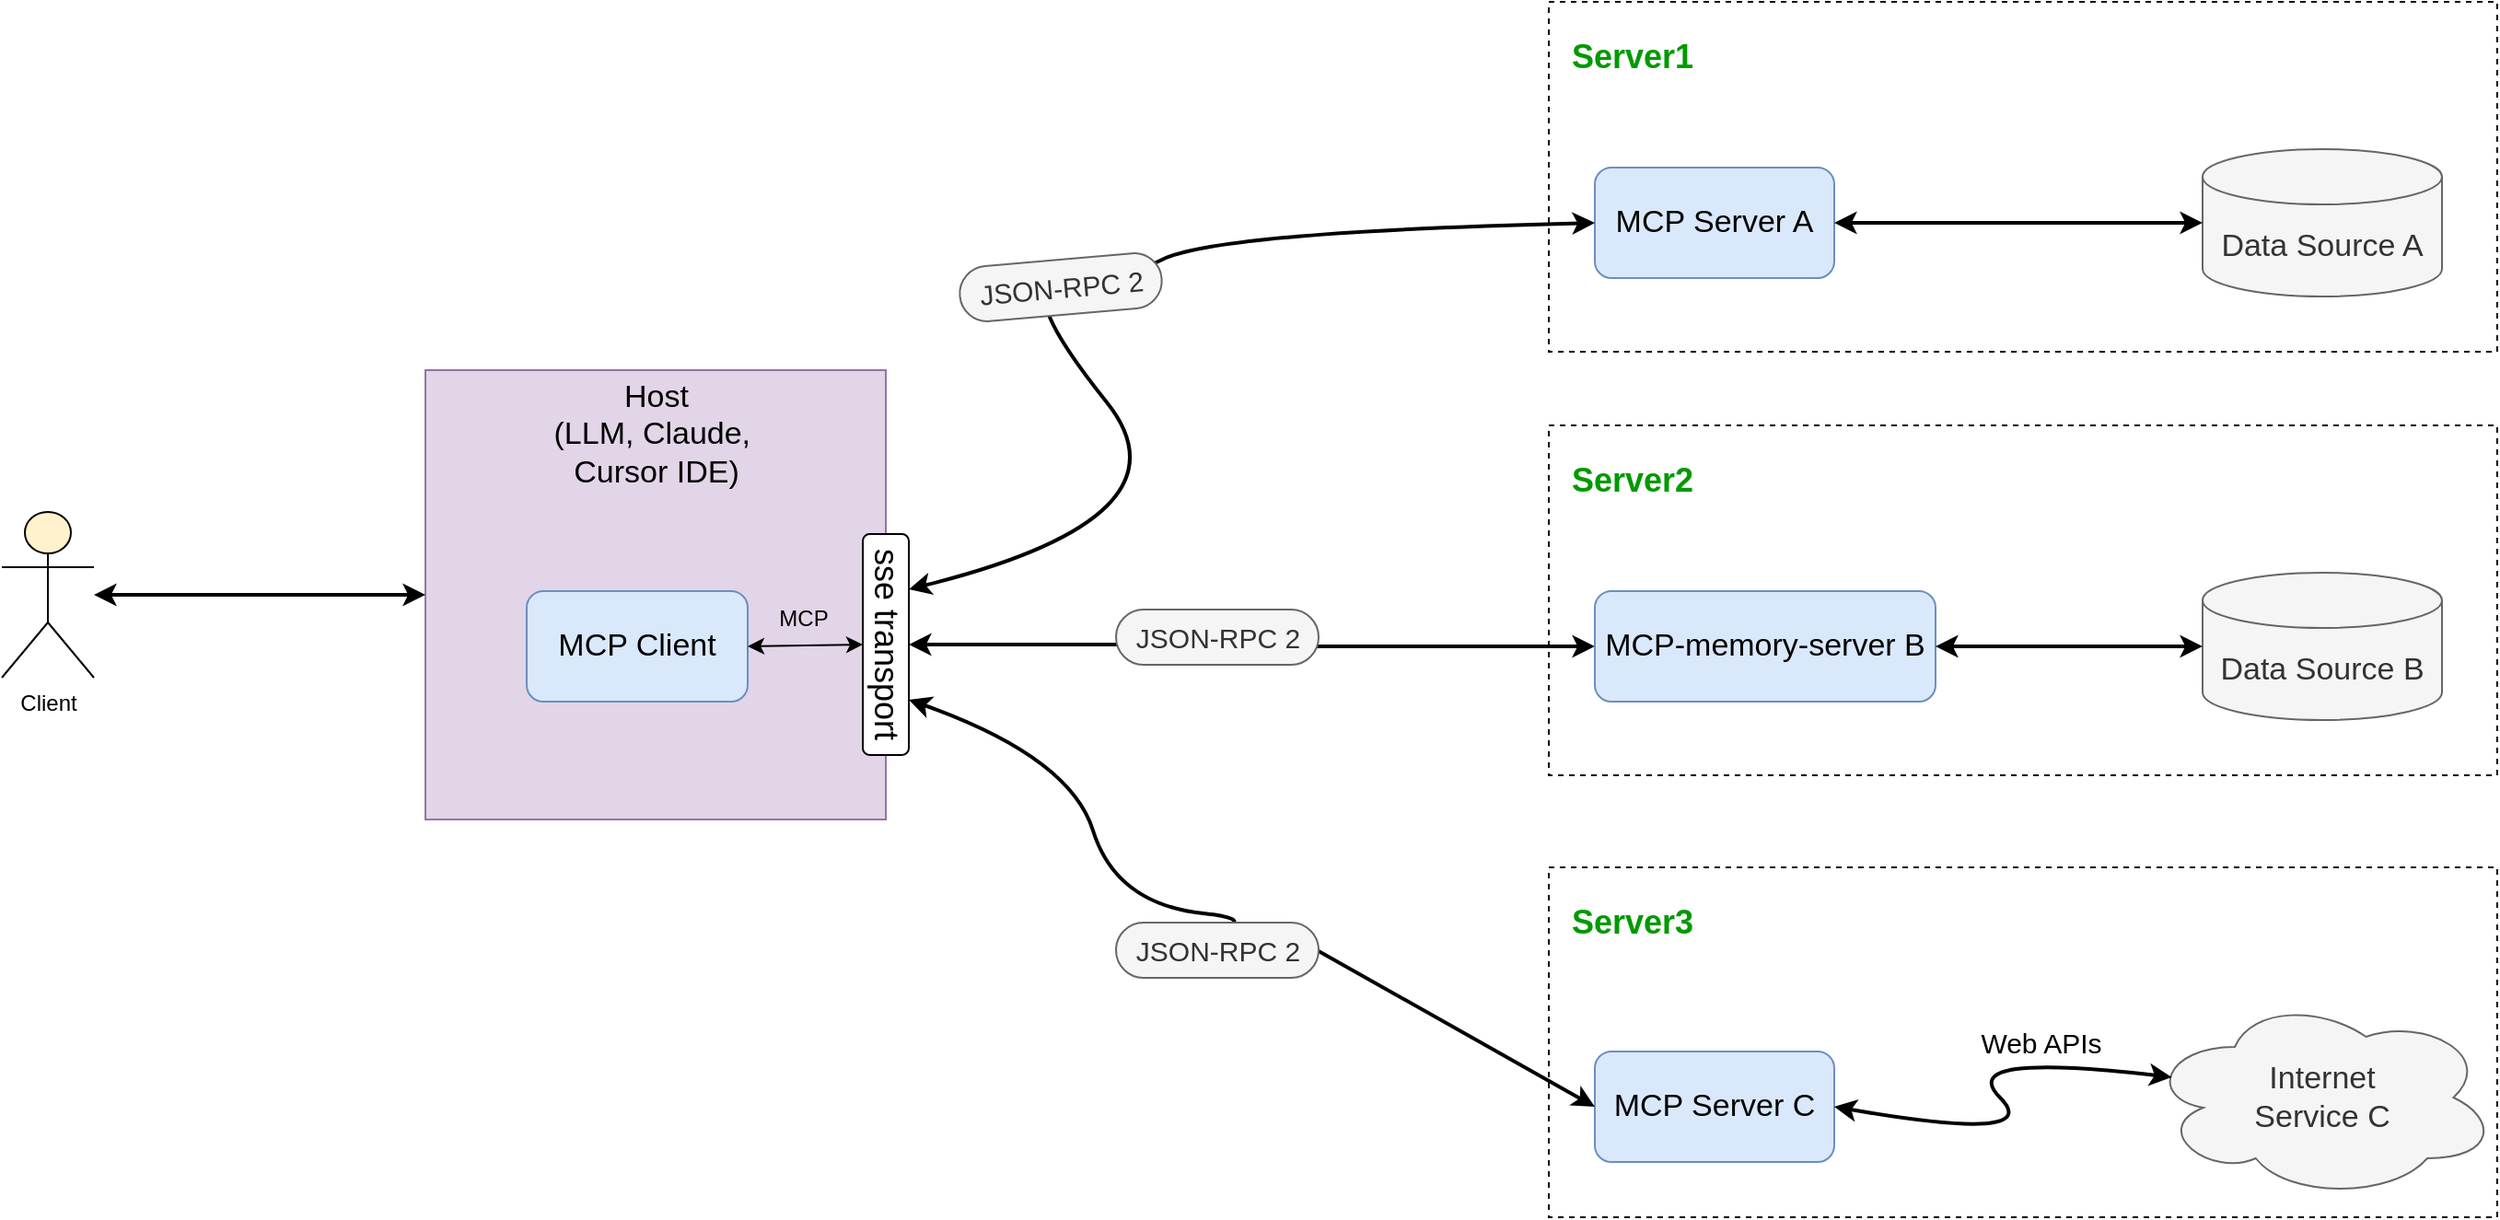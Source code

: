 <mxfile version="26.2.2">
  <diagram name="Page-1" id="cn3roxlYLHje-66BmGvv">
    <mxGraphModel dx="2854" dy="914" grid="1" gridSize="10" guides="1" tooltips="1" connect="1" arrows="1" fold="1" page="1" pageScale="1" pageWidth="827" pageHeight="1169" math="0" shadow="0">
      <root>
        <mxCell id="0" />
        <mxCell id="1" parent="0" />
        <mxCell id="zNSaN-DV0r8oWl_BFErQ-13" value="" style="rounded=0;whiteSpace=wrap;html=1;dashed=1;" vertex="1" parent="1">
          <mxGeometry x="-730" y="650" width="515" height="190" as="geometry" />
        </mxCell>
        <mxCell id="zNSaN-DV0r8oWl_BFErQ-14" value="&lt;h2&gt;&lt;font style=&quot;color: rgb(0, 153, 0);&quot;&gt;Server3&lt;/font&gt;&lt;/h2&gt;" style="text;html=1;align=center;verticalAlign=middle;resizable=0;points=[];autosize=1;strokeColor=none;fillColor=none;" vertex="1" parent="1">
          <mxGeometry x="-730" y="650" width="90" height="60" as="geometry" />
        </mxCell>
        <mxCell id="zNSaN-DV0r8oWl_BFErQ-5" value="" style="rounded=0;whiteSpace=wrap;html=1;dashed=1;" vertex="1" parent="1">
          <mxGeometry x="-730" y="410" width="515" height="190" as="geometry" />
        </mxCell>
        <mxCell id="zNSaN-DV0r8oWl_BFErQ-18" style="edgeStyle=orthogonalEdgeStyle;rounded=0;orthogonalLoop=1;jettySize=auto;html=1;strokeWidth=2;startArrow=classic;startFill=1;exitX=0.5;exitY=0;exitDx=0;exitDy=0;" edge="1" parent="1" source="zNSaN-DV0r8oWl_BFErQ-21" target="O649I8jBoJ1cIQnpVF6j-7">
          <mxGeometry relative="1" as="geometry" />
        </mxCell>
        <mxCell id="O649I8jBoJ1cIQnpVF6j-1" value="" style="rounded=0;whiteSpace=wrap;html=1;fillColor=#e1d5e7;strokeColor=#9673a6;" parent="1" vertex="1">
          <mxGeometry x="-1340" y="380" width="250" height="244" as="geometry" />
        </mxCell>
        <mxCell id="O649I8jBoJ1cIQnpVF6j-2" value="&lt;font style=&quot;font-size: 17px;&quot;&gt;MCP Client&lt;/font&gt;" style="rounded=1;whiteSpace=wrap;html=1;fillColor=#dae8fc;strokeColor=#6c8ebf;" parent="1" vertex="1">
          <mxGeometry x="-1285" y="500" width="120" height="60" as="geometry" />
        </mxCell>
        <mxCell id="O649I8jBoJ1cIQnpVF6j-3" value="&lt;font style=&quot;font-size: 17px;&quot;&gt;Host&lt;/font&gt;&lt;div&gt;&lt;font style=&quot;font-size: 17px;&quot;&gt;(LLM,&amp;nbsp;&lt;/font&gt;&lt;span style=&quot;font-size: 17px; background-color: transparent; color: light-dark(rgb(0, 0, 0), rgb(255, 255, 255));&quot;&gt;Claude,&amp;nbsp;&lt;/span&gt;&lt;/div&gt;&lt;div&gt;&lt;font style=&quot;font-size: 17px;&quot;&gt;Cursor IDE)&lt;/font&gt;&lt;/div&gt;" style="text;html=1;align=center;verticalAlign=middle;resizable=0;points=[];autosize=1;strokeColor=none;fillColor=none;" parent="1" vertex="1">
          <mxGeometry x="-1285" y="380" width="140" height="70" as="geometry" />
        </mxCell>
        <mxCell id="O649I8jBoJ1cIQnpVF6j-7" value="&lt;font style=&quot;font-size: 17px;&quot;&gt;MCP-memory-server B&lt;/font&gt;" style="rounded=1;whiteSpace=wrap;html=1;fillColor=#dae8fc;strokeColor=#6c8ebf;container=1;" parent="1" vertex="1">
          <mxGeometry x="-705" y="500" width="185" height="60" as="geometry" />
        </mxCell>
        <mxCell id="O649I8jBoJ1cIQnpVF6j-8" value="&lt;font style=&quot;font-size: 17px;&quot;&gt;MCP Server C&lt;/font&gt;" style="rounded=1;whiteSpace=wrap;html=1;fillColor=#dae8fc;strokeColor=#6c8ebf;" parent="1" vertex="1">
          <mxGeometry x="-705" y="750" width="130" height="60" as="geometry" />
        </mxCell>
        <mxCell id="O649I8jBoJ1cIQnpVF6j-11" value="&lt;font style=&quot;font-size: 17px;&quot;&gt;Data Source B&lt;/font&gt;" style="shape=cylinder3;whiteSpace=wrap;html=1;boundedLbl=1;backgroundOutline=1;size=15;fillColor=#f5f5f5;strokeColor=#666666;fontColor=#333333;" parent="1" vertex="1">
          <mxGeometry x="-375" y="490" width="130" height="80" as="geometry" />
        </mxCell>
        <mxCell id="O649I8jBoJ1cIQnpVF6j-12" value="&lt;font style=&quot;font-size: 17px;&quot;&gt;Internet&lt;/font&gt;&lt;div&gt;&lt;font style=&quot;font-size: 17px;&quot;&gt;Service C&lt;/font&gt;&lt;/div&gt;" style="ellipse;shape=cloud;whiteSpace=wrap;html=1;fillColor=#f5f5f5;fontColor=#333333;strokeColor=#666666;" parent="1" vertex="1">
          <mxGeometry x="-405" y="720" width="190" height="110" as="geometry" />
        </mxCell>
        <mxCell id="O649I8jBoJ1cIQnpVF6j-14" value="&lt;font style=&quot;font-size: 15px;&quot;&gt;Web APIs&lt;/font&gt;" style="text;html=1;align=center;verticalAlign=middle;resizable=0;points=[];autosize=1;strokeColor=none;fillColor=none;" parent="1" vertex="1">
          <mxGeometry x="-508" y="730" width="90" height="30" as="geometry" />
        </mxCell>
        <mxCell id="O649I8jBoJ1cIQnpVF6j-25" style="edgeStyle=orthogonalEdgeStyle;rounded=0;orthogonalLoop=1;jettySize=auto;html=1;entryX=0;entryY=0.5;entryDx=0;entryDy=0;startArrow=classic;startFill=1;strokeWidth=2;" parent="1" source="O649I8jBoJ1cIQnpVF6j-22" target="O649I8jBoJ1cIQnpVF6j-1" edge="1">
          <mxGeometry relative="1" as="geometry" />
        </mxCell>
        <mxCell id="O649I8jBoJ1cIQnpVF6j-22" value="Client" style="shape=umlActor;verticalLabelPosition=bottom;verticalAlign=top;html=1;outlineConnect=0;fillColor=#fff2cc;strokeColor=default;" parent="1" vertex="1">
          <mxGeometry x="-1570" y="457" width="50" height="90" as="geometry" />
        </mxCell>
        <mxCell id="O649I8jBoJ1cIQnpVF6j-28" value="&lt;span style=&quot;font-size: 15px;&quot;&gt;JSON-RPC 2&lt;/span&gt;" style="text;html=1;align=center;verticalAlign=middle;resizable=0;points=[];autosize=1;strokeColor=#666666;fillColor=#f5f5f5;rotation=0;rounded=1;fontColor=#333333;arcSize=50;" parent="1" vertex="1">
          <mxGeometry x="-965" y="510" width="110" height="30" as="geometry" />
        </mxCell>
        <mxCell id="O649I8jBoJ1cIQnpVF6j-34" value="" style="curved=1;endArrow=classic;html=1;rounded=0;exitX=1;exitY=0.5;exitDx=0;exitDy=0;entryX=0.07;entryY=0.4;entryDx=0;entryDy=0;entryPerimeter=0;startArrow=classic;startFill=1;strokeWidth=2;" parent="1" source="O649I8jBoJ1cIQnpVF6j-8" target="O649I8jBoJ1cIQnpVF6j-12" edge="1">
          <mxGeometry width="50" height="50" relative="1" as="geometry">
            <mxPoint x="-510" y="800" as="sourcePoint" />
            <mxPoint x="-460" y="750" as="targetPoint" />
            <Array as="points">
              <mxPoint x="-460" y="800" />
              <mxPoint x="-510" y="750" />
            </Array>
          </mxGeometry>
        </mxCell>
        <mxCell id="O649I8jBoJ1cIQnpVF6j-36" style="edgeStyle=orthogonalEdgeStyle;rounded=0;orthogonalLoop=1;jettySize=auto;html=1;entryX=0;entryY=0.5;entryDx=0;entryDy=0;entryPerimeter=0;startArrow=classic;startFill=1;strokeWidth=2;" parent="1" source="O649I8jBoJ1cIQnpVF6j-7" target="O649I8jBoJ1cIQnpVF6j-11" edge="1">
          <mxGeometry relative="1" as="geometry" />
        </mxCell>
        <mxCell id="zNSaN-DV0r8oWl_BFErQ-6" value="&lt;h2&gt;&lt;font style=&quot;color: rgb(0, 153, 0);&quot;&gt;Server2&lt;/font&gt;&lt;/h2&gt;" style="text;html=1;align=center;verticalAlign=middle;resizable=0;points=[];autosize=1;strokeColor=none;fillColor=none;" vertex="1" parent="1">
          <mxGeometry x="-730" y="410" width="90" height="60" as="geometry" />
        </mxCell>
        <mxCell id="zNSaN-DV0r8oWl_BFErQ-8" value="" style="rounded=0;whiteSpace=wrap;html=1;dashed=1;" vertex="1" parent="1">
          <mxGeometry x="-730" y="180" width="515" height="190" as="geometry" />
        </mxCell>
        <mxCell id="zNSaN-DV0r8oWl_BFErQ-9" value="&lt;font style=&quot;font-size: 17px;&quot;&gt;MCP Server A&lt;/font&gt;" style="rounded=1;whiteSpace=wrap;html=1;fillColor=#dae8fc;strokeColor=#6c8ebf;" vertex="1" parent="1">
          <mxGeometry x="-705" y="270" width="130" height="60" as="geometry" />
        </mxCell>
        <mxCell id="zNSaN-DV0r8oWl_BFErQ-10" value="&lt;font style=&quot;font-size: 17px;&quot;&gt;Data Source A&lt;/font&gt;" style="shape=cylinder3;whiteSpace=wrap;html=1;boundedLbl=1;backgroundOutline=1;size=15;fillColor=#f5f5f5;strokeColor=#666666;fontColor=#333333;" vertex="1" parent="1">
          <mxGeometry x="-375" y="260" width="130" height="80" as="geometry" />
        </mxCell>
        <mxCell id="zNSaN-DV0r8oWl_BFErQ-11" style="edgeStyle=orthogonalEdgeStyle;rounded=0;orthogonalLoop=1;jettySize=auto;html=1;entryX=0;entryY=0.5;entryDx=0;entryDy=0;entryPerimeter=0;startArrow=classic;startFill=1;strokeWidth=2;" edge="1" parent="1" source="zNSaN-DV0r8oWl_BFErQ-9" target="zNSaN-DV0r8oWl_BFErQ-10">
          <mxGeometry relative="1" as="geometry" />
        </mxCell>
        <mxCell id="zNSaN-DV0r8oWl_BFErQ-12" value="&lt;h2&gt;&lt;font style=&quot;color: rgb(0, 153, 0);&quot;&gt;Server1&lt;/font&gt;&lt;/h2&gt;" style="text;html=1;align=center;verticalAlign=middle;resizable=0;points=[];autosize=1;strokeColor=none;fillColor=none;" vertex="1" parent="1">
          <mxGeometry x="-730" y="180" width="90" height="60" as="geometry" />
        </mxCell>
        <mxCell id="zNSaN-DV0r8oWl_BFErQ-16" value="" style="curved=1;endArrow=classic;html=1;rounded=0;entryX=0;entryY=0.5;entryDx=0;entryDy=0;exitX=0.25;exitY=0;exitDx=0;exitDy=0;startArrow=classic;startFill=1;strokeWidth=2;" edge="1" parent="1" source="zNSaN-DV0r8oWl_BFErQ-21" target="zNSaN-DV0r8oWl_BFErQ-9">
          <mxGeometry width="50" height="50" relative="1" as="geometry">
            <mxPoint x="-920" y="325" as="sourcePoint" />
            <mxPoint x="-870" y="275" as="targetPoint" />
            <Array as="points">
              <mxPoint x="-920" y="460" />
              <mxPoint x="-1020" y="335" />
              <mxPoint x="-970" y="335" />
              <mxPoint x="-910" y="305" />
            </Array>
          </mxGeometry>
        </mxCell>
        <mxCell id="O649I8jBoJ1cIQnpVF6j-17" value="&lt;div&gt;&lt;span style=&quot;font-size: 15px;&quot;&gt;JSON-RPC 2&lt;/span&gt;&lt;/div&gt;" style="text;html=1;align=center;verticalAlign=middle;resizable=0;points=[];autosize=1;strokeColor=#666666;fillColor=#f5f5f5;rotation=355;rounded=1;fontColor=#333333;arcSize=50;" parent="1" vertex="1">
          <mxGeometry x="-1050" y="320" width="110" height="30" as="geometry" />
        </mxCell>
        <mxCell id="zNSaN-DV0r8oWl_BFErQ-19" value="" style="curved=1;endArrow=classic;html=1;rounded=0;entryX=0;entryY=0.5;entryDx=0;entryDy=0;exitX=0.75;exitY=0;exitDx=0;exitDy=0;strokeWidth=2;startArrow=classic;startFill=1;" edge="1" parent="1" source="O649I8jBoJ1cIQnpVF6j-31" target="O649I8jBoJ1cIQnpVF6j-8">
          <mxGeometry width="50" height="50" relative="1" as="geometry">
            <mxPoint x="-940" y="735" as="sourcePoint" />
            <mxPoint x="-890" y="685" as="targetPoint" />
            <Array as="points" />
          </mxGeometry>
        </mxCell>
        <mxCell id="zNSaN-DV0r8oWl_BFErQ-21" value="&lt;font style=&quot;font-size: 18px;&quot;&gt;sse transport&lt;/font&gt;" style="rounded=1;whiteSpace=wrap;html=1;rotation=90;" vertex="1" parent="1">
          <mxGeometry x="-1150" y="516.5" width="120" height="25" as="geometry" />
        </mxCell>
        <mxCell id="zNSaN-DV0r8oWl_BFErQ-22" value="" style="curved=1;endArrow=classic;html=1;rounded=0;entryX=0;entryY=0.5;entryDx=0;entryDy=0;exitX=0.75;exitY=0;exitDx=0;exitDy=0;strokeWidth=2;startArrow=classic;startFill=1;" edge="1" parent="1" source="zNSaN-DV0r8oWl_BFErQ-21" target="O649I8jBoJ1cIQnpVF6j-31">
          <mxGeometry width="50" height="50" relative="1" as="geometry">
            <mxPoint x="-1077" y="559" as="sourcePoint" />
            <mxPoint x="-705" y="780" as="targetPoint" />
            <Array as="points">
              <mxPoint x="-990" y="590" />
              <mxPoint x="-965" y="670" />
              <mxPoint x="-870" y="680" />
            </Array>
          </mxGeometry>
        </mxCell>
        <mxCell id="O649I8jBoJ1cIQnpVF6j-31" value="&lt;span style=&quot;font-size: 15px;&quot;&gt;JSON-RPC 2&lt;/span&gt;" style="text;html=1;align=center;verticalAlign=middle;resizable=0;points=[];autosize=1;strokeColor=#666666;fillColor=#f5f5f5;rotation=0;rounded=1;fontColor=#333333;arcSize=50;" parent="1" vertex="1">
          <mxGeometry x="-965" y="680" width="110" height="30" as="geometry" />
        </mxCell>
        <mxCell id="zNSaN-DV0r8oWl_BFErQ-24" value="" style="endArrow=classic;startArrow=classic;html=1;rounded=0;entryX=0.5;entryY=1;entryDx=0;entryDy=0;exitX=1;exitY=0.5;exitDx=0;exitDy=0;" edge="1" parent="1" source="O649I8jBoJ1cIQnpVF6j-2" target="zNSaN-DV0r8oWl_BFErQ-21">
          <mxGeometry width="50" height="50" relative="1" as="geometry">
            <mxPoint x="-1155" y="570" as="sourcePoint" />
            <mxPoint x="-1105" y="520" as="targetPoint" />
          </mxGeometry>
        </mxCell>
        <mxCell id="zNSaN-DV0r8oWl_BFErQ-25" value="MCP" style="text;html=1;align=center;verticalAlign=middle;resizable=0;points=[];autosize=1;strokeColor=none;fillColor=none;" vertex="1" parent="1">
          <mxGeometry x="-1160" y="500" width="50" height="30" as="geometry" />
        </mxCell>
      </root>
    </mxGraphModel>
  </diagram>
</mxfile>
